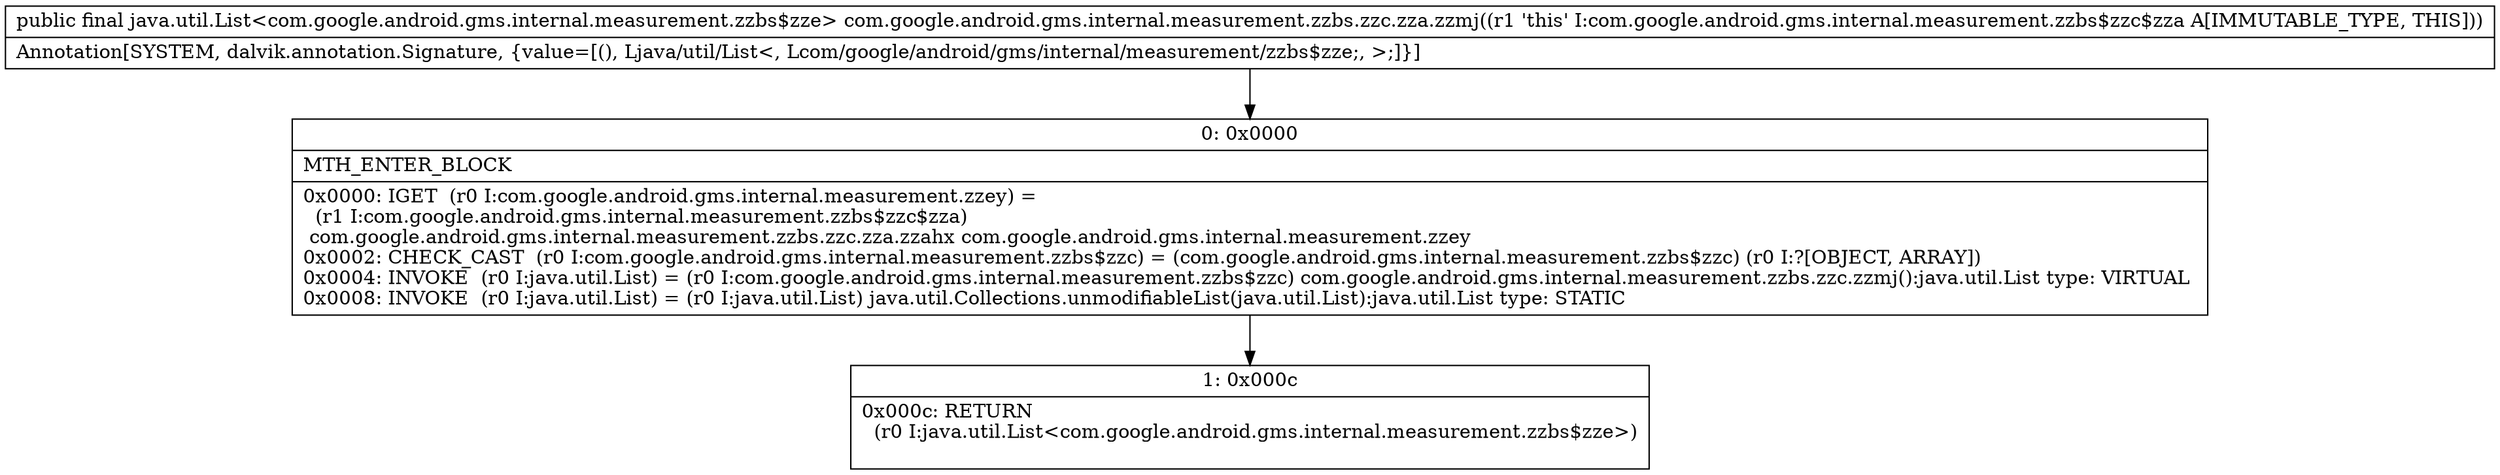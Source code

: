 digraph "CFG forcom.google.android.gms.internal.measurement.zzbs.zzc.zza.zzmj()Ljava\/util\/List;" {
Node_0 [shape=record,label="{0\:\ 0x0000|MTH_ENTER_BLOCK\l|0x0000: IGET  (r0 I:com.google.android.gms.internal.measurement.zzey) = \l  (r1 I:com.google.android.gms.internal.measurement.zzbs$zzc$zza)\l com.google.android.gms.internal.measurement.zzbs.zzc.zza.zzahx com.google.android.gms.internal.measurement.zzey \l0x0002: CHECK_CAST  (r0 I:com.google.android.gms.internal.measurement.zzbs$zzc) = (com.google.android.gms.internal.measurement.zzbs$zzc) (r0 I:?[OBJECT, ARRAY]) \l0x0004: INVOKE  (r0 I:java.util.List) = (r0 I:com.google.android.gms.internal.measurement.zzbs$zzc) com.google.android.gms.internal.measurement.zzbs.zzc.zzmj():java.util.List type: VIRTUAL \l0x0008: INVOKE  (r0 I:java.util.List) = (r0 I:java.util.List) java.util.Collections.unmodifiableList(java.util.List):java.util.List type: STATIC \l}"];
Node_1 [shape=record,label="{1\:\ 0x000c|0x000c: RETURN  \l  (r0 I:java.util.List\<com.google.android.gms.internal.measurement.zzbs$zze\>)\l \l}"];
MethodNode[shape=record,label="{public final java.util.List\<com.google.android.gms.internal.measurement.zzbs$zze\> com.google.android.gms.internal.measurement.zzbs.zzc.zza.zzmj((r1 'this' I:com.google.android.gms.internal.measurement.zzbs$zzc$zza A[IMMUTABLE_TYPE, THIS]))  | Annotation[SYSTEM, dalvik.annotation.Signature, \{value=[(), Ljava\/util\/List\<, Lcom\/google\/android\/gms\/internal\/measurement\/zzbs$zze;, \>;]\}]\l}"];
MethodNode -> Node_0;
Node_0 -> Node_1;
}

